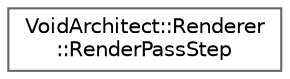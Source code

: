 digraph "Graphical Class Hierarchy"
{
 // LATEX_PDF_SIZE
  bgcolor="transparent";
  edge [fontname=Helvetica,fontsize=10,labelfontname=Helvetica,labelfontsize=10];
  node [fontname=Helvetica,fontsize=10,shape=box,height=0.2,width=0.4];
  rankdir="LR";
  Node0 [id="Node000000",label="VoidArchitect::Renderer\l::RenderPassStep",height=0.2,width=0.4,color="grey40", fillcolor="white", style="filled",URL="$struct_void_architect_1_1_renderer_1_1_render_pass_step.html",tooltip=" "];
}
